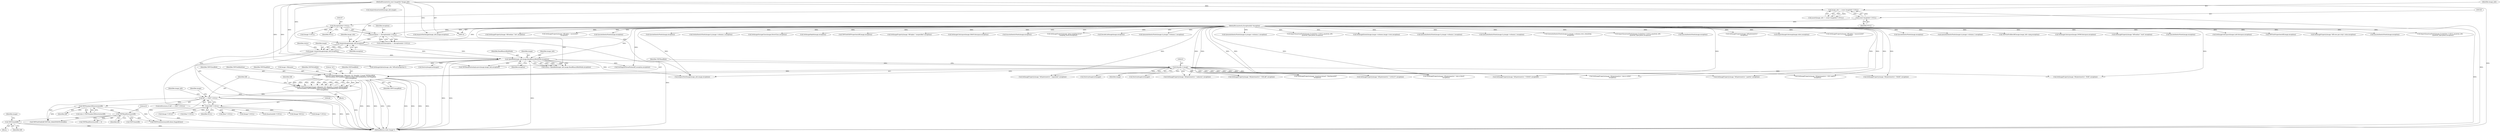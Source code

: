 digraph "0_ImageMagick_6e48aa92ff4e6e95424300ecd52a9ea453c19c60@pointer" {
"1000302" [label="(Call,TIFFClose(tiff))"];
"1000292" [label="(Call,TIFFReadDirectory(tiff))"];
"1000271" [label="(Call,TIFFNumberOfDirectories(tiff))"];
"1000243" [label="(Call,tiff == (TIFF *) NULL)"];
"1000225" [label="(Call,tiff=TIFFClientOpen(image->filename,\"rb\",(thandle_t) image,TIFFReadBlob,\n    TIFFWriteBlob,TIFFSeekBlob,TIFFCloseBlob,TIFFGetBlobSize,TIFFMapBlob,\n    TIFFUnmapBlob))"];
"1000227" [label="(Call,TIFFClientOpen(image->filename,\"rb\",(thandle_t) image,TIFFReadBlob,\n    TIFFWriteBlob,TIFFSeekBlob,TIFFCloseBlob,TIFFGetBlobSize,TIFFMapBlob,\n    TIFFUnmapBlob))"];
"1000232" [label="(Call,(thandle_t) image)"];
"1000202" [label="(Call,OpenBlob(image_info,image,ReadBinaryBlobMode,exception))"];
"1000197" [label="(Call,AcquireImage(image_info,exception))"];
"1000157" [label="(Call,image_info != (const ImageInfo *) NULL)"];
"1000117" [label="(MethodParameterIn,const ImageInfo *image_info)"];
"1000159" [label="(Call,(const ImageInfo *) NULL)"];
"1000184" [label="(Call,exception != (ExceptionInfo *) NULL)"];
"1000118" [label="(MethodParameterIn,ExceptionInfo *exception)"];
"1000186" [label="(Call,(ExceptionInfo *) NULL)"];
"1000195" [label="(Call,image=AcquireImage(image_info,exception))"];
"1000245" [label="(Call,(TIFF *) NULL)"];
"1000292" [label="(Call,TIFFReadDirectory(tiff))"];
"1000242" [label="(ControlStructure,if (tiff == (TIFF *) NULL))"];
"1000564" [label="(Call,SetImageProperty(image,\"tiff:photometric\",\"unknown\",exception))"];
"1000243" [label="(Call,tiff == (TIFF *) NULL)"];
"1000464" [label="(Call,SetImageProperty(image,\"tiff:photometric\",\"min-is-black\",\n          exception))"];
"1000186" [label="(Call,(ExceptionInfo *) NULL)"];
"1000232" [label="(Call,(thandle_t) image)"];
"1001299" [label="(Call,SetImageProperty(image,\"tiff:alpha\",\"associated\",\n                  exception))"];
"1000301" [label="(Block,)"];
"1000117" [label="(MethodParameterIn,const ImageInfo *image_info)"];
"1000156" [label="(Call,assert(image_info != (const ImageInfo *) NULL))"];
"1000271" [label="(Call,TIFFNumberOfDirectories(tiff))"];
"1000118" [label="(MethodParameterIn,ExceptionInfo *exception)"];
"1000494" [label="(Call,SetImageProperty(image,\"tiff:photometric\",\"RGB\",exception))"];
"1002304" [label="(Call,SyncAuthenticPixels(image,exception))"];
"1000909" [label="(Call,(float *) NULL)"];
"1000217" [label="(Call,(Image *) NULL)"];
"1000240" [label="(Identifier,TIFFMapBlob)"];
"1000514" [label="(Call,SetImageProperty(image,\"tiff:photometric\",\"CIE Log2(L)\",\n          exception))"];
"1000228" [label="(Call,image->filename)"];
"1003451" [label="(Call,TIFFReadPhotoshopLayers(image,image_info,exception))"];
"1000241" [label="(Identifier,TIFFUnmapBlob)"];
"1000195" [label="(Call,image=AcquireImage(image_info,exception))"];
"1003292" [label="(Call,SyncAuthenticPixels(image,exception))"];
"1000306" [label="(Call,DestroyImageList(image))"];
"1000234" [label="(Identifier,image)"];
"1000484" [label="(Call,SetImageProperty(image,\"tiff:photometric\",\"palette\",exception))"];
"1000236" [label="(Identifier,TIFFWriteBlob)"];
"1000227" [label="(Call,TIFFClientOpen(image->filename,\"rb\",(thandle_t) image,TIFFReadBlob,\n    TIFFWriteBlob,TIFFSeekBlob,TIFFCloseBlob,TIFFGetBlobSize,TIFFMapBlob,\n    TIFFUnmapBlob))"];
"1002207" [label="(Call,GetAuthenticPixels(image,0,y,image->columns,1,exception))"];
"1002746" [label="(Call,SetImageStorageClass(image,DirectClass,exception))"];
"1000247" [label="(Identifier,NULL)"];
"1001539" [label="(Call,GetImageDepth(image,exception))"];
"1000947" [label="(Call,(float *) NULL)"];
"1000291" [label="(Call,TIFFReadDirectory(tiff) != 0)"];
"1000206" [label="(Identifier,exception)"];
"1000205" [label="(Identifier,ReadBinaryBlobMode)"];
"1000752" [label="(Call,GetImageOption(image_info,\"tiff:exif-properties\"))"];
"1000760" [label="(Call,TIFFGetEXIFProperties(tiff,image,exception))"];
"1001248" [label="(Call,SetImageProperty(image,\"tiff:alpha\",\"unspecified\",exception))"];
"1000251" [label="(Call,DestroyImageList(image))"];
"1000719" [label="(Call,SetImageColorspace(image,GRAYColorspace,exception))"];
"1000161" [label="(Identifier,NULL)"];
"1002685" [label="(Call,SyncAuthenticPixels(image,exception))"];
"1000119" [label="(Block,)"];
"1000309" [label="(Call,(Image *) NULL)"];
"1000200" [label="(Call,status=OpenBlob(image_info,image,ReadBinaryBlobMode,exception))"];
"1001092" [label="(Call,SetImageProperty(image,\"jpeg:sampling-factor\",\n                 sampling_factor,exception))"];
"1003339" [label="(Call,DecodeLabImage(image,exception))"];
"1000245" [label="(Call,(TIFF *) NULL)"];
"1000452" [label="(Call,SetImageProperty(image,\"quantum:format\",\"floating-point\",\n        exception))"];
"1000544" [label="(Call,SetImageProperty(image,\"tiff:photometric\",\"separated\",exception))"];
"1001155" [label="(Call,(QuantumInfo *) NULL)"];
"1000244" [label="(Identifier,tiff)"];
"1000272" [label="(Identifier,tiff)"];
"1000226" [label="(Identifier,tiff)"];
"1000260" [label="(Identifier,image_info)"];
"1000231" [label="(Literal,\"rb\")"];
"1003475" [label="(Call,(Image *)NULL)"];
"1003202" [label="(Call,QueueAuthenticPixels(image,0,y,image->columns,1,exception))"];
"1003481" [label="(MethodReturn,static Image *)"];
"1000348" [label="(Call,TIFFPrintDirectory(tiff,stdout,MagickFalse))"];
"1001896" [label="(Call,QueueAuthenticPixels(image,0,y,image->columns,1,exception))"];
"1000250" [label="(Identifier,image)"];
"1001914" [label="(Call,ImportQuantumPixels(image,(CacheView *) NULL,quantum_info,\n            quantum_type,pixels,exception))"];
"1001578" [label="(Call,SetImageExtent(image,image->columns,image->rows,exception))"];
"1002097" [label="(Call,QueueAuthenticPixels(image,0,y,image->columns,1,exception))"];
"1002379" [label="(Call,QueueAuthenticPixels(image,0,y,image->columns,1,exception))"];
"1002837" [label="(Call,QueueAuthenticPixels(image,0,y,image->columns,rows_remaining,\n            exception))"];
"1002115" [label="(Call,ImportQuantumPixels(image,(CacheView *) NULL,quantum_info,\n            quantum_type,pixels,exception))"];
"1000294" [label="(Literal,0)"];
"1000222" [label="(Call,SetMagickThreadValue(tiff_exception,exception))"];
"1000303" [label="(Identifier,tiff)"];
"1000157" [label="(Call,image_info != (const ImageInfo *) NULL)"];
"1000204" [label="(Identifier,image)"];
"1000305" [label="(Identifier,image)"];
"1000474" [label="(Call,SetImageProperty(image,\"tiff:photometric\",\"min-is-white\",\n          exception))"];
"1000320" [label="(Call,(Image *) NULL)"];
"1000183" [label="(Call,assert(exception != (ExceptionInfo *) NULL))"];
"1002126" [label="(Call,SyncAuthenticPixels(image,exception))"];
"1000554" [label="(Call,SetImageProperty(image,\"tiff:photometric\",\"YCBCR\",exception))"];
"1000623" [label="(Call,GetImageProperty(image,\"tiff:photometric\",\n          exception))"];
"1000269" [label="(Call,(size_t) TIFFNumberOfDirectories(tiff))"];
"1001342" [label="(Call,AcquireImageColormap(image,colors,exception))"];
"1001313" [label="(Call,SetImageProperty(image,\"tiff:alpha\",\"unassociated\",\n                  exception))"];
"1003059" [label="(Call,SyncAuthenticPixels(image,exception))"];
"1000524" [label="(Call,SetImageProperty(image,\"tiff:photometric\",\"LOGLUV\",exception))"];
"1000158" [label="(Identifier,image_info)"];
"1000324" [label="(Call,TIFFClose(tiff))"];
"1000254" [label="(Call,(Image *) NULL)"];
"1000197" [label="(Call,AcquireImage(image_info,exception))"];
"1000188" [label="(Identifier,NULL)"];
"1000198" [label="(Identifier,image_info)"];
"1000196" [label="(Identifier,image)"];
"1000355" [label="(Call,TIFFGetField(tiff,TIFFTAG_IMAGEWIDTH,&width))"];
"1002560" [label="(Call,QueueAuthenticPixels(image,0,y,image->columns,1,exception))"];
"1000739" [label="(Call,TIFFGetProfiles(tiff,image,image_info->ping,exception))"];
"1003404" [label="(Call,AcquireNextImage(image_info,image,exception))"];
"1000225" [label="(Call,tiff=TIFFClientOpen(image->filename,\"rb\",(thandle_t) image,TIFFReadBlob,\n    TIFFWriteBlob,TIFFSeekBlob,TIFFCloseBlob,TIFFGetBlobSize,TIFFMapBlob,\n    TIFFUnmapBlob))"];
"1000727" [label="(Call,SetImageColorspace(image,CMYKColorspace,exception))"];
"1000701" [label="(Call,SetImageProperty(image,\"tiff:endian\",\"msb\",exception))"];
"1001925" [label="(Call,SyncAuthenticPixels(image,exception))"];
"1000504" [label="(Call,SetImageProperty(image,\"tiff:photometric\",\"CIELAB\",exception))"];
"1000184" [label="(Call,exception != (ExceptionInfo *) NULL)"];
"1000735" [label="(Call,SetImageColorspace(image,LabColorspace,exception))"];
"1000214" [label="(Call,DestroyImageList(image))"];
"1000203" [label="(Identifier,image_info)"];
"1000312" [label="(Call,AcquireNextImage(image_info,image,exception))"];
"1000237" [label="(Identifier,TIFFSeekBlob)"];
"1000159" [label="(Call,(const ImageInfo *) NULL)"];
"1000293" [label="(Identifier,tiff)"];
"1000235" [label="(Identifier,TIFFReadBlob)"];
"1000202" [label="(Call,OpenBlob(image_info,image,ReadBinaryBlobMode,exception))"];
"1000238" [label="(Identifier,TIFFCloseBlob)"];
"1000201" [label="(Identifier,status)"];
"1000746" [label="(Call,TIFFGetProperties(tiff,image,exception))"];
"1001621" [label="(Call,SetImageProperty(image,\"tiff:rows-per-strip\",value,exception))"];
"1001149" [label="(Call,AcquireQuantumInfo(image_info,image))"];
"1000185" [label="(Identifier,exception)"];
"1000199" [label="(Identifier,exception)"];
"1000534" [label="(Call,SetImageProperty(image,\"tiff:photometric\",\"MASK\",exception))"];
"1002500" [label="(Call,SyncAuthenticPixels(image,exception))"];
"1002293" [label="(Call,ImportQuantumPixels(image,(CacheView *) NULL,quantum_info,\n              quantum_type,pixels,exception))"];
"1000302" [label="(Call,TIFFClose(tiff))"];
"1000239" [label="(Identifier,TIFFGetBlobSize)"];
"1000687" [label="(Call,SetImageProperty(image,\"tiff:endian\",\"lsb\",exception))"];
"1000302" -> "1000301"  [label="AST: "];
"1000302" -> "1000303"  [label="CFG: "];
"1000303" -> "1000302"  [label="AST: "];
"1000305" -> "1000302"  [label="CFG: "];
"1000302" -> "1003481"  [label="DDG: "];
"1000302" -> "1003481"  [label="DDG: "];
"1000292" -> "1000302"  [label="DDG: "];
"1000292" -> "1000291"  [label="AST: "];
"1000292" -> "1000293"  [label="CFG: "];
"1000293" -> "1000292"  [label="AST: "];
"1000294" -> "1000292"  [label="CFG: "];
"1000292" -> "1000291"  [label="DDG: "];
"1000271" -> "1000292"  [label="DDG: "];
"1000292" -> "1000324"  [label="DDG: "];
"1000292" -> "1000348"  [label="DDG: "];
"1000292" -> "1000355"  [label="DDG: "];
"1000271" -> "1000269"  [label="AST: "];
"1000271" -> "1000272"  [label="CFG: "];
"1000272" -> "1000271"  [label="AST: "];
"1000269" -> "1000271"  [label="CFG: "];
"1000271" -> "1000269"  [label="DDG: "];
"1000243" -> "1000271"  [label="DDG: "];
"1000271" -> "1000348"  [label="DDG: "];
"1000271" -> "1000355"  [label="DDG: "];
"1000243" -> "1000242"  [label="AST: "];
"1000243" -> "1000245"  [label="CFG: "];
"1000244" -> "1000243"  [label="AST: "];
"1000245" -> "1000243"  [label="AST: "];
"1000250" -> "1000243"  [label="CFG: "];
"1000260" -> "1000243"  [label="CFG: "];
"1000243" -> "1003481"  [label="DDG: "];
"1000243" -> "1003481"  [label="DDG: "];
"1000243" -> "1003481"  [label="DDG: "];
"1000225" -> "1000243"  [label="DDG: "];
"1000245" -> "1000243"  [label="DDG: "];
"1000243" -> "1000348"  [label="DDG: "];
"1000243" -> "1000355"  [label="DDG: "];
"1000225" -> "1000119"  [label="AST: "];
"1000225" -> "1000227"  [label="CFG: "];
"1000226" -> "1000225"  [label="AST: "];
"1000227" -> "1000225"  [label="AST: "];
"1000244" -> "1000225"  [label="CFG: "];
"1000225" -> "1003481"  [label="DDG: "];
"1000227" -> "1000225"  [label="DDG: "];
"1000227" -> "1000225"  [label="DDG: "];
"1000227" -> "1000225"  [label="DDG: "];
"1000227" -> "1000225"  [label="DDG: "];
"1000227" -> "1000225"  [label="DDG: "];
"1000227" -> "1000225"  [label="DDG: "];
"1000227" -> "1000225"  [label="DDG: "];
"1000227" -> "1000225"  [label="DDG: "];
"1000227" -> "1000225"  [label="DDG: "];
"1000227" -> "1000225"  [label="DDG: "];
"1000227" -> "1000241"  [label="CFG: "];
"1000228" -> "1000227"  [label="AST: "];
"1000231" -> "1000227"  [label="AST: "];
"1000232" -> "1000227"  [label="AST: "];
"1000235" -> "1000227"  [label="AST: "];
"1000236" -> "1000227"  [label="AST: "];
"1000237" -> "1000227"  [label="AST: "];
"1000238" -> "1000227"  [label="AST: "];
"1000239" -> "1000227"  [label="AST: "];
"1000240" -> "1000227"  [label="AST: "];
"1000241" -> "1000227"  [label="AST: "];
"1000227" -> "1003481"  [label="DDG: "];
"1000227" -> "1003481"  [label="DDG: "];
"1000227" -> "1003481"  [label="DDG: "];
"1000227" -> "1003481"  [label="DDG: "];
"1000227" -> "1003481"  [label="DDG: "];
"1000227" -> "1003481"  [label="DDG: "];
"1000227" -> "1003481"  [label="DDG: "];
"1000227" -> "1003481"  [label="DDG: "];
"1000227" -> "1003481"  [label="DDG: "];
"1000232" -> "1000227"  [label="DDG: "];
"1000232" -> "1000234"  [label="CFG: "];
"1000233" -> "1000232"  [label="AST: "];
"1000234" -> "1000232"  [label="AST: "];
"1000235" -> "1000232"  [label="CFG: "];
"1000202" -> "1000232"  [label="DDG: "];
"1000232" -> "1000251"  [label="DDG: "];
"1000232" -> "1000306"  [label="DDG: "];
"1000232" -> "1000312"  [label="DDG: "];
"1000232" -> "1000452"  [label="DDG: "];
"1000232" -> "1000464"  [label="DDG: "];
"1000232" -> "1000474"  [label="DDG: "];
"1000232" -> "1000484"  [label="DDG: "];
"1000232" -> "1000494"  [label="DDG: "];
"1000232" -> "1000504"  [label="DDG: "];
"1000232" -> "1000514"  [label="DDG: "];
"1000232" -> "1000524"  [label="DDG: "];
"1000232" -> "1000534"  [label="DDG: "];
"1000232" -> "1000544"  [label="DDG: "];
"1000232" -> "1000554"  [label="DDG: "];
"1000232" -> "1000564"  [label="DDG: "];
"1000202" -> "1000200"  [label="AST: "];
"1000202" -> "1000206"  [label="CFG: "];
"1000203" -> "1000202"  [label="AST: "];
"1000204" -> "1000202"  [label="AST: "];
"1000205" -> "1000202"  [label="AST: "];
"1000206" -> "1000202"  [label="AST: "];
"1000200" -> "1000202"  [label="CFG: "];
"1000202" -> "1003481"  [label="DDG: "];
"1000202" -> "1003481"  [label="DDG: "];
"1000202" -> "1003481"  [label="DDG: "];
"1000202" -> "1000200"  [label="DDG: "];
"1000202" -> "1000200"  [label="DDG: "];
"1000202" -> "1000200"  [label="DDG: "];
"1000202" -> "1000200"  [label="DDG: "];
"1000197" -> "1000202"  [label="DDG: "];
"1000197" -> "1000202"  [label="DDG: "];
"1000117" -> "1000202"  [label="DDG: "];
"1000195" -> "1000202"  [label="DDG: "];
"1000118" -> "1000202"  [label="DDG: "];
"1000202" -> "1000214"  [label="DDG: "];
"1000202" -> "1000222"  [label="DDG: "];
"1000202" -> "1000312"  [label="DDG: "];
"1000202" -> "1000752"  [label="DDG: "];
"1000202" -> "1003451"  [label="DDG: "];
"1000197" -> "1000195"  [label="AST: "];
"1000197" -> "1000199"  [label="CFG: "];
"1000198" -> "1000197"  [label="AST: "];
"1000199" -> "1000197"  [label="AST: "];
"1000195" -> "1000197"  [label="CFG: "];
"1000197" -> "1000195"  [label="DDG: "];
"1000197" -> "1000195"  [label="DDG: "];
"1000157" -> "1000197"  [label="DDG: "];
"1000117" -> "1000197"  [label="DDG: "];
"1000184" -> "1000197"  [label="DDG: "];
"1000118" -> "1000197"  [label="DDG: "];
"1000157" -> "1000156"  [label="AST: "];
"1000157" -> "1000159"  [label="CFG: "];
"1000158" -> "1000157"  [label="AST: "];
"1000159" -> "1000157"  [label="AST: "];
"1000156" -> "1000157"  [label="CFG: "];
"1000157" -> "1003481"  [label="DDG: "];
"1000157" -> "1000156"  [label="DDG: "];
"1000157" -> "1000156"  [label="DDG: "];
"1000117" -> "1000157"  [label="DDG: "];
"1000159" -> "1000157"  [label="DDG: "];
"1000117" -> "1000116"  [label="AST: "];
"1000117" -> "1003481"  [label="DDG: "];
"1000117" -> "1000312"  [label="DDG: "];
"1000117" -> "1000752"  [label="DDG: "];
"1000117" -> "1001149"  [label="DDG: "];
"1000117" -> "1003404"  [label="DDG: "];
"1000117" -> "1003451"  [label="DDG: "];
"1000159" -> "1000161"  [label="CFG: "];
"1000160" -> "1000159"  [label="AST: "];
"1000161" -> "1000159"  [label="AST: "];
"1000159" -> "1000186"  [label="DDG: "];
"1000184" -> "1000183"  [label="AST: "];
"1000184" -> "1000186"  [label="CFG: "];
"1000185" -> "1000184"  [label="AST: "];
"1000186" -> "1000184"  [label="AST: "];
"1000183" -> "1000184"  [label="CFG: "];
"1000184" -> "1003481"  [label="DDG: "];
"1000184" -> "1000183"  [label="DDG: "];
"1000184" -> "1000183"  [label="DDG: "];
"1000118" -> "1000184"  [label="DDG: "];
"1000186" -> "1000184"  [label="DDG: "];
"1000118" -> "1000116"  [label="AST: "];
"1000118" -> "1003481"  [label="DDG: "];
"1000118" -> "1000222"  [label="DDG: "];
"1000118" -> "1000312"  [label="DDG: "];
"1000118" -> "1000452"  [label="DDG: "];
"1000118" -> "1000464"  [label="DDG: "];
"1000118" -> "1000474"  [label="DDG: "];
"1000118" -> "1000484"  [label="DDG: "];
"1000118" -> "1000494"  [label="DDG: "];
"1000118" -> "1000504"  [label="DDG: "];
"1000118" -> "1000514"  [label="DDG: "];
"1000118" -> "1000524"  [label="DDG: "];
"1000118" -> "1000534"  [label="DDG: "];
"1000118" -> "1000544"  [label="DDG: "];
"1000118" -> "1000554"  [label="DDG: "];
"1000118" -> "1000564"  [label="DDG: "];
"1000118" -> "1000623"  [label="DDG: "];
"1000118" -> "1000687"  [label="DDG: "];
"1000118" -> "1000701"  [label="DDG: "];
"1000118" -> "1000719"  [label="DDG: "];
"1000118" -> "1000727"  [label="DDG: "];
"1000118" -> "1000735"  [label="DDG: "];
"1000118" -> "1000739"  [label="DDG: "];
"1000118" -> "1000746"  [label="DDG: "];
"1000118" -> "1000760"  [label="DDG: "];
"1000118" -> "1001092"  [label="DDG: "];
"1000118" -> "1001248"  [label="DDG: "];
"1000118" -> "1001299"  [label="DDG: "];
"1000118" -> "1001313"  [label="DDG: "];
"1000118" -> "1001342"  [label="DDG: "];
"1000118" -> "1001539"  [label="DDG: "];
"1000118" -> "1001578"  [label="DDG: "];
"1000118" -> "1001621"  [label="DDG: "];
"1000118" -> "1001896"  [label="DDG: "];
"1000118" -> "1001914"  [label="DDG: "];
"1000118" -> "1001925"  [label="DDG: "];
"1000118" -> "1002097"  [label="DDG: "];
"1000118" -> "1002115"  [label="DDG: "];
"1000118" -> "1002126"  [label="DDG: "];
"1000118" -> "1002207"  [label="DDG: "];
"1000118" -> "1002293"  [label="DDG: "];
"1000118" -> "1002304"  [label="DDG: "];
"1000118" -> "1002379"  [label="DDG: "];
"1000118" -> "1002500"  [label="DDG: "];
"1000118" -> "1002560"  [label="DDG: "];
"1000118" -> "1002685"  [label="DDG: "];
"1000118" -> "1002746"  [label="DDG: "];
"1000118" -> "1002837"  [label="DDG: "];
"1000118" -> "1003059"  [label="DDG: "];
"1000118" -> "1003202"  [label="DDG: "];
"1000118" -> "1003292"  [label="DDG: "];
"1000118" -> "1003339"  [label="DDG: "];
"1000118" -> "1003404"  [label="DDG: "];
"1000118" -> "1003451"  [label="DDG: "];
"1000186" -> "1000188"  [label="CFG: "];
"1000187" -> "1000186"  [label="AST: "];
"1000188" -> "1000186"  [label="AST: "];
"1000186" -> "1000217"  [label="DDG: "];
"1000186" -> "1000245"  [label="DDG: "];
"1000195" -> "1000119"  [label="AST: "];
"1000196" -> "1000195"  [label="AST: "];
"1000201" -> "1000195"  [label="CFG: "];
"1000195" -> "1003481"  [label="DDG: "];
"1000245" -> "1000247"  [label="CFG: "];
"1000246" -> "1000245"  [label="AST: "];
"1000247" -> "1000245"  [label="AST: "];
"1000245" -> "1003481"  [label="DDG: "];
"1000245" -> "1000254"  [label="DDG: "];
"1000245" -> "1000309"  [label="DDG: "];
"1000245" -> "1000320"  [label="DDG: "];
"1000245" -> "1000909"  [label="DDG: "];
"1000245" -> "1000947"  [label="DDG: "];
"1000245" -> "1001155"  [label="DDG: "];
"1000245" -> "1003475"  [label="DDG: "];
}
